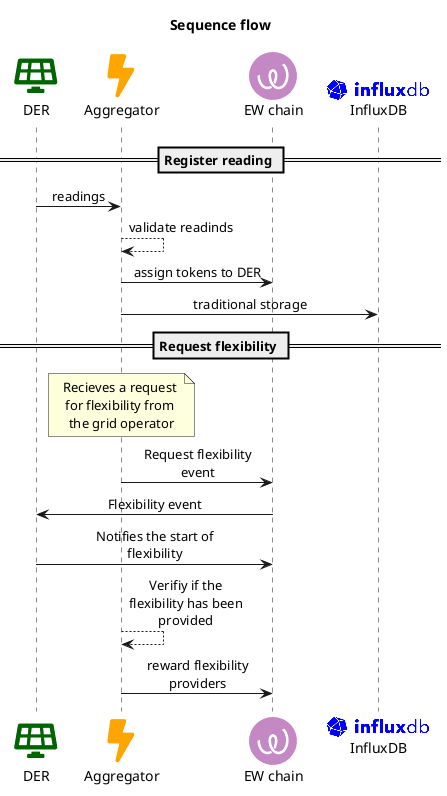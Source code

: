 @startuml Sequence flow
title Sequence flow

sprite $ew_logo [48x48/16] {
    000000000000000000245667766542000000000000000000
    000000000000000357777777777777753000000000000000
    000000000000047777777777777777777740000000000000
    000000000003777777777777777777777777300000000000
    000000000167777777777777777777777777761000000000
    000000002777777777777777777777777777777200000000
    000000037777777777777777777777777777777730000000
    000000377777777777777777777777777777777773000000
    000002777777777777777777777777777777777777200000
    000017777777777777777777777777777777777777710000
    000067777777777777777777777777777777777777750000
    000377777777777777777777777777777776777777773000
    000777777777777777777777777777777400677777777000
    004777777777777777777777777777777300177777777400
    007777777777777777777777777777777730047777777700
    037777777777777777777777777777777770007777777730
    057777777777777777777777777777777774005777777750
    077777777777777777777741247777777777002777777770
    277777777777777777777100002777777777200777777772
    477777777777777777773001100477777777400677777773
    577777777777777777770017710177777777600477777775
    677777777777777777750057740067777777700477777776
    677777777777777777740067760057777777700377777776
    777777776307777777730077760047777777700377777776
    777777773007777777740067760057777777700377777776
    677777774006777777740067750057777777600477777776
    677777775005777777760047740067777777500577777776
    577777776003777777770037720077777777300677777774
    477777777101777777771017700277777777101777777773
    277777777300677777774005500577777775003777777772
    077777777600277777776001601777777772006777777770
    057777777720057777777300444777777750027777777750
    037777777760006777777700067777777600067777777720
    007777777774000577777750005777775000477777777600
    004777777777300024542054000145410003777777777300
    000777777777740000000017500000000047777777776000
    000377777777776300000367763000003677777777772000
    000057777777777776567777777765677777777777750000
    000006777777777777777777777777777777777777600000
    000002777777777777777777777777777777777777100000
    000000277777777777777777777777777777777772000000
    000000027777777777777777777777777777777720000000
    000000002677777777777777777777777777776100000000
    000000000057777777777777777777777777750000000000
    000000000002677777777777777777777776300000000000
    000000000000037777777777777777777630000000000000
    000000000000000257777777777777752000000000000000
    000000000000000000235666666432000000000000000000
}

!include <tupadr3/font-awesome-5/solar_panel>
!include <tupadr3/font-awesome-5/bolt>
!include <tupadr3/font-awesome-5/user>

!include <logos/influxdb>
!include <logos/nestjs>

skinparam DefaultTextAlignment center
skinparam MaxMessageSize 130
skinparam Shadowing false

skinparam participant {
    Bordercolor none
    Backgroundcolor none
    Shadowing false
}

participant "<$solar_panel,color=DarkGreen>\nDER" as der
participant "<$bolt,color=Orange>\nAggregator" as aggregator
participant "<$ew_logo,color=Purple>\nEW chain" as ewc
participant "<$influxdb,color=Blue>\nInfluxDB" as influxDB

== Register reading ==

'DERs
der -> aggregator : readings

'Aggregator
aggregator --> aggregator : validate readinds
aggregator -> ewc : assign tokens to DER
aggregator -> influxDB : traditional storage


== Request flexibility ==
note over aggregator
Recieves a request 
for flexibility from 
the grid operator
end note
 
aggregator -> ewc : Request flexibility event
der <- ewc : Flexibility event
der -> ewc : Notifies the start of flexibility
aggregator --> aggregator : Verifiy if the flexibility has been provided
aggregator -> ewc : reward flexibility providers

@enduml